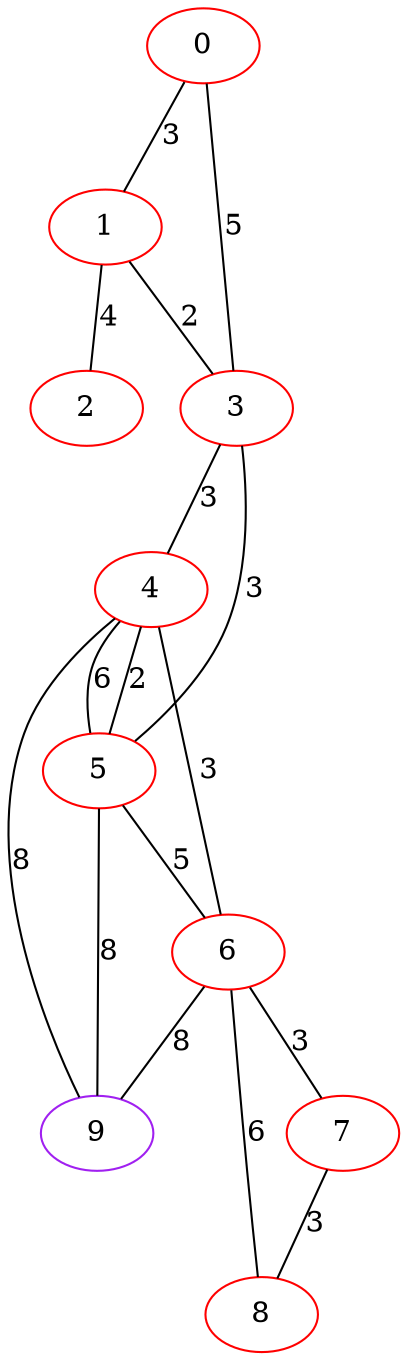 graph "" {
0 [color=red, weight=1];
1 [color=red, weight=1];
2 [color=red, weight=1];
3 [color=red, weight=1];
4 [color=red, weight=1];
5 [color=red, weight=1];
6 [color=red, weight=1];
7 [color=red, weight=1];
8 [color=red, weight=1];
9 [color=purple, weight=4];
0 -- 1  [key=0, label=3];
0 -- 3  [key=0, label=5];
1 -- 2  [key=0, label=4];
1 -- 3  [key=0, label=2];
3 -- 4  [key=0, label=3];
3 -- 5  [key=0, label=3];
4 -- 9  [key=0, label=8];
4 -- 5  [key=0, label=6];
4 -- 5  [key=1, label=2];
4 -- 6  [key=0, label=3];
5 -- 9  [key=0, label=8];
5 -- 6  [key=0, label=5];
6 -- 8  [key=0, label=6];
6 -- 9  [key=0, label=8];
6 -- 7  [key=0, label=3];
7 -- 8  [key=0, label=3];
}
